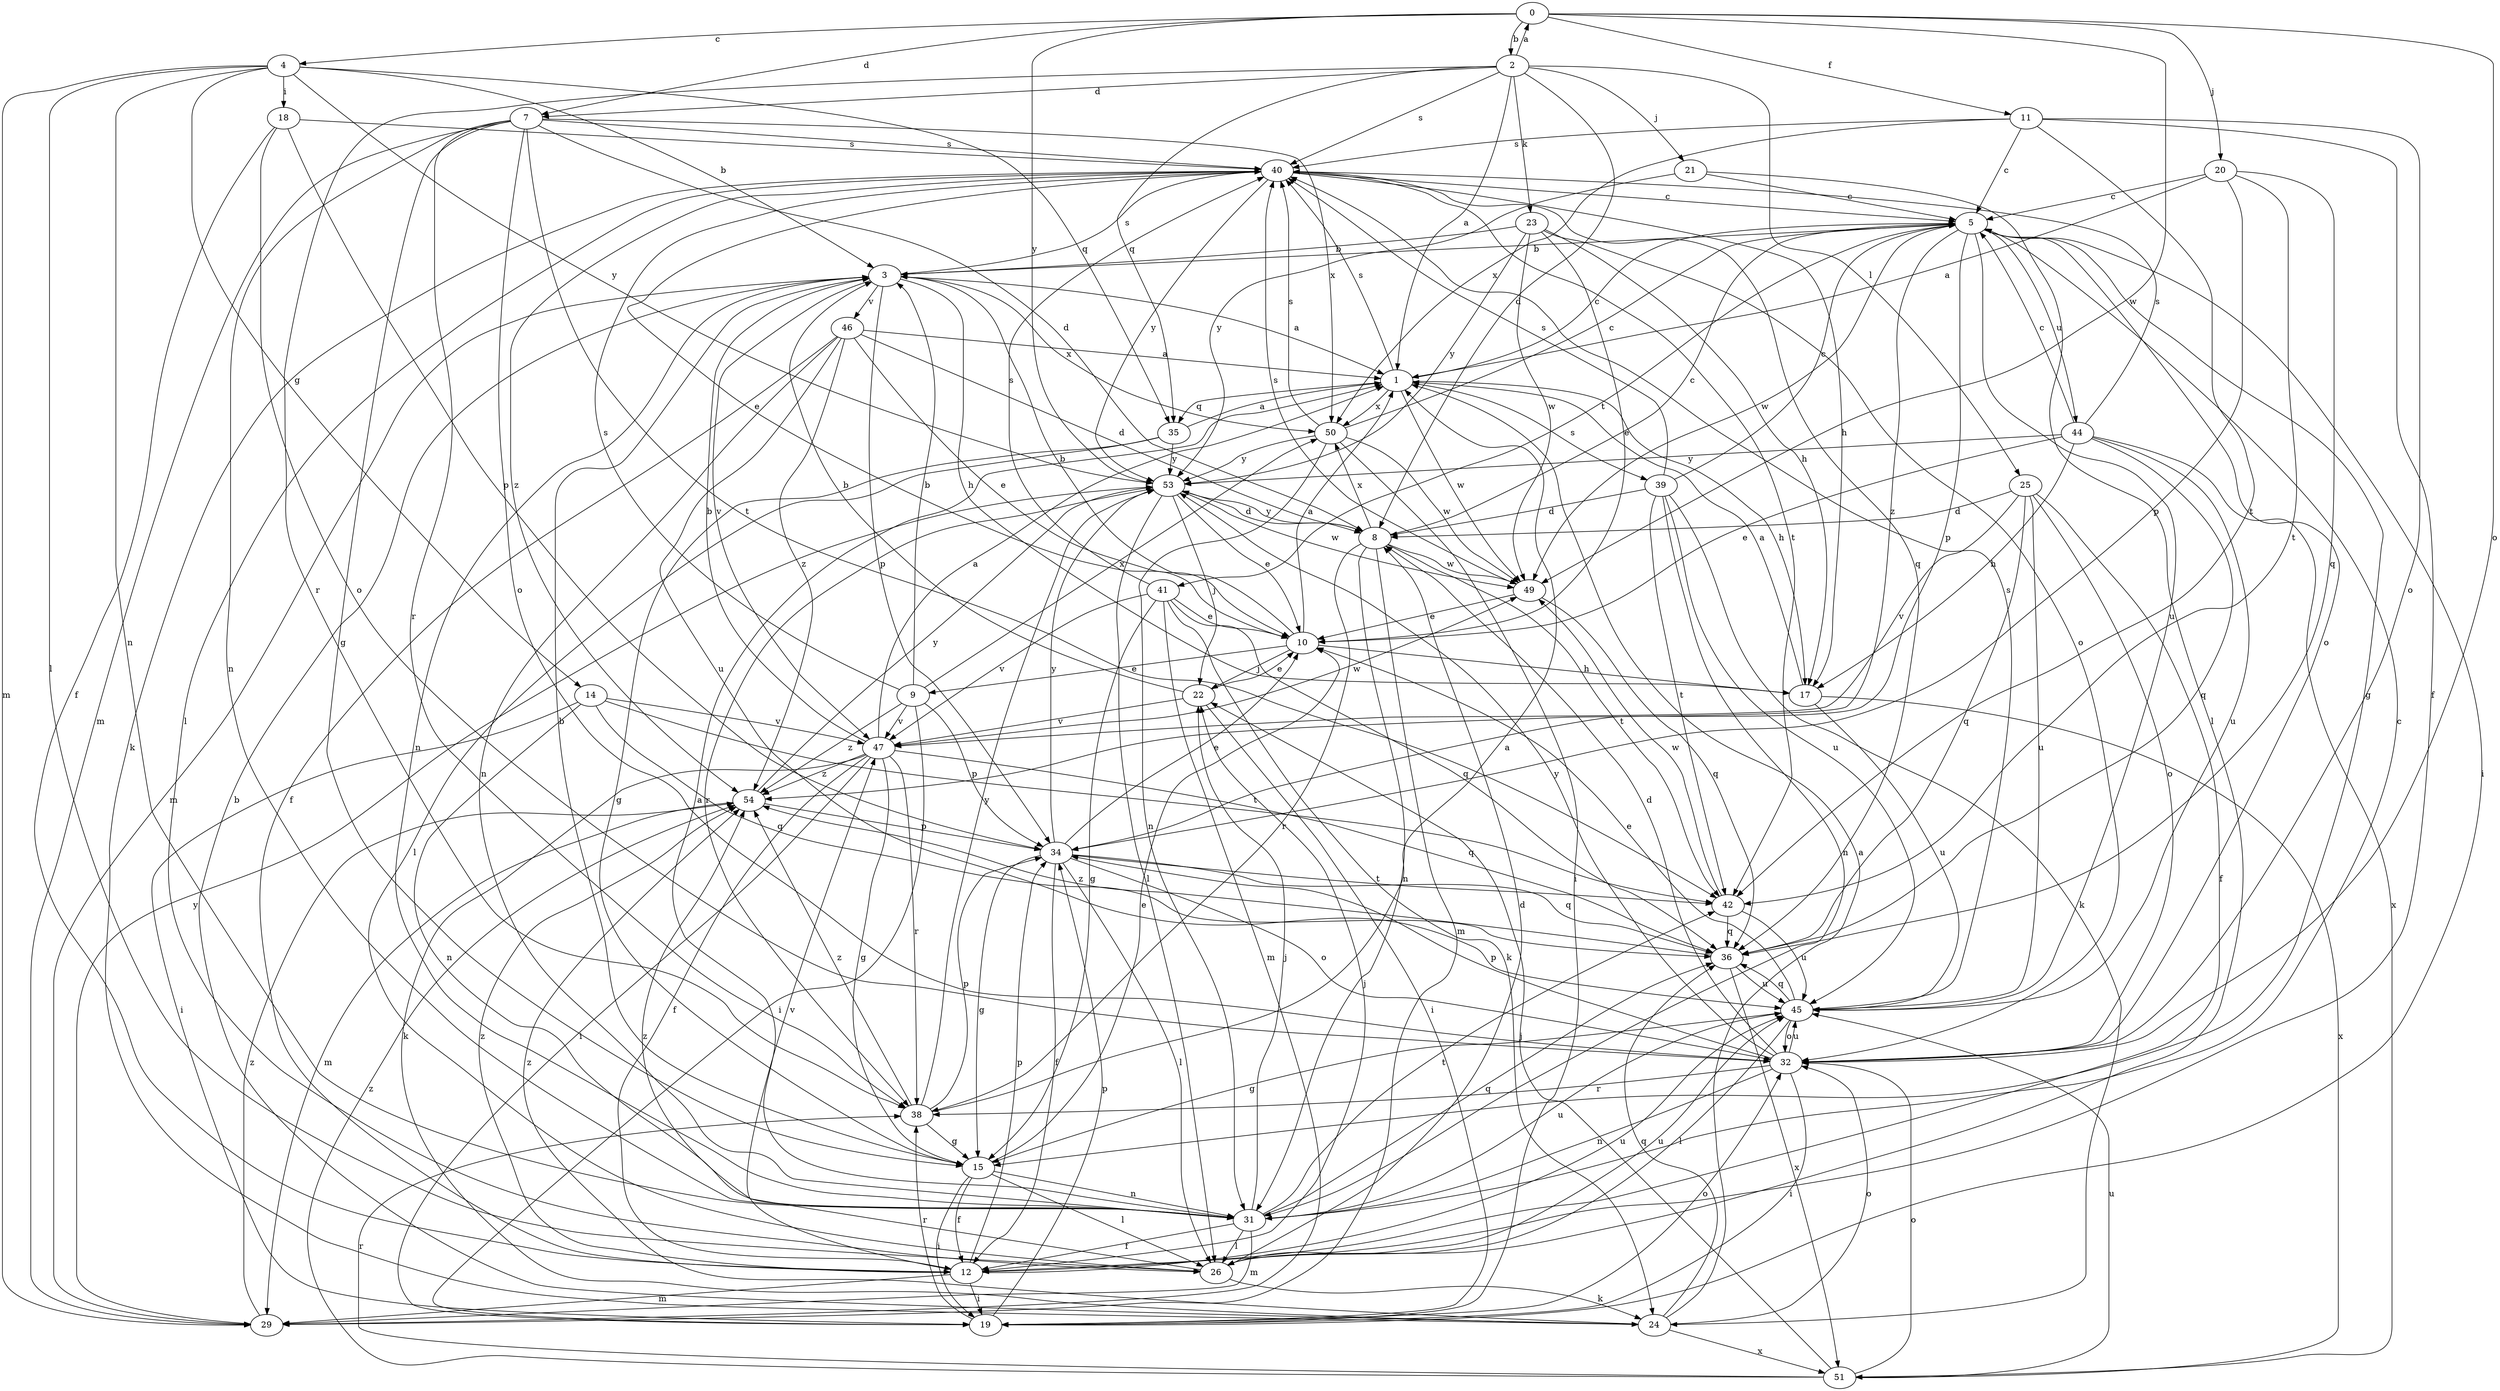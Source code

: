 strict digraph  {
0;
1;
2;
3;
4;
5;
7;
8;
9;
10;
11;
12;
14;
15;
17;
18;
19;
20;
21;
22;
23;
24;
25;
26;
29;
31;
32;
34;
35;
36;
38;
39;
40;
41;
42;
44;
45;
46;
47;
49;
50;
51;
53;
54;
0 -> 2  [label=b];
0 -> 4  [label=c];
0 -> 7  [label=d];
0 -> 11  [label=f];
0 -> 20  [label=j];
0 -> 32  [label=o];
0 -> 49  [label=w];
0 -> 53  [label=y];
1 -> 5  [label=c];
1 -> 17  [label=h];
1 -> 35  [label=q];
1 -> 39  [label=s];
1 -> 40  [label=s];
1 -> 49  [label=w];
1 -> 50  [label=x];
2 -> 0  [label=a];
2 -> 1  [label=a];
2 -> 7  [label=d];
2 -> 8  [label=d];
2 -> 21  [label=j];
2 -> 23  [label=k];
2 -> 25  [label=l];
2 -> 35  [label=q];
2 -> 38  [label=r];
2 -> 40  [label=s];
3 -> 1  [label=a];
3 -> 17  [label=h];
3 -> 29  [label=m];
3 -> 31  [label=n];
3 -> 34  [label=p];
3 -> 40  [label=s];
3 -> 46  [label=v];
3 -> 47  [label=v];
3 -> 50  [label=x];
4 -> 3  [label=b];
4 -> 14  [label=g];
4 -> 18  [label=i];
4 -> 26  [label=l];
4 -> 29  [label=m];
4 -> 31  [label=n];
4 -> 35  [label=q];
4 -> 53  [label=y];
5 -> 3  [label=b];
5 -> 15  [label=g];
5 -> 19  [label=i];
5 -> 32  [label=o];
5 -> 34  [label=p];
5 -> 41  [label=t];
5 -> 44  [label=u];
5 -> 45  [label=u];
5 -> 49  [label=w];
5 -> 54  [label=z];
7 -> 8  [label=d];
7 -> 15  [label=g];
7 -> 29  [label=m];
7 -> 31  [label=n];
7 -> 32  [label=o];
7 -> 38  [label=r];
7 -> 40  [label=s];
7 -> 42  [label=t];
7 -> 50  [label=x];
8 -> 5  [label=c];
8 -> 29  [label=m];
8 -> 31  [label=n];
8 -> 38  [label=r];
8 -> 42  [label=t];
8 -> 49  [label=w];
8 -> 50  [label=x];
8 -> 53  [label=y];
9 -> 3  [label=b];
9 -> 19  [label=i];
9 -> 34  [label=p];
9 -> 40  [label=s];
9 -> 47  [label=v];
9 -> 50  [label=x];
9 -> 54  [label=z];
10 -> 1  [label=a];
10 -> 3  [label=b];
10 -> 9  [label=e];
10 -> 17  [label=h];
10 -> 22  [label=j];
11 -> 5  [label=c];
11 -> 12  [label=f];
11 -> 32  [label=o];
11 -> 40  [label=s];
11 -> 42  [label=t];
11 -> 50  [label=x];
12 -> 19  [label=i];
12 -> 22  [label=j];
12 -> 29  [label=m];
12 -> 34  [label=p];
12 -> 45  [label=u];
12 -> 47  [label=v];
12 -> 54  [label=z];
14 -> 19  [label=i];
14 -> 31  [label=n];
14 -> 36  [label=q];
14 -> 42  [label=t];
14 -> 47  [label=v];
15 -> 3  [label=b];
15 -> 10  [label=e];
15 -> 12  [label=f];
15 -> 19  [label=i];
15 -> 26  [label=l];
15 -> 31  [label=n];
17 -> 1  [label=a];
17 -> 45  [label=u];
17 -> 51  [label=x];
18 -> 12  [label=f];
18 -> 32  [label=o];
18 -> 34  [label=p];
18 -> 40  [label=s];
19 -> 32  [label=o];
19 -> 34  [label=p];
19 -> 38  [label=r];
20 -> 1  [label=a];
20 -> 5  [label=c];
20 -> 34  [label=p];
20 -> 36  [label=q];
20 -> 42  [label=t];
21 -> 5  [label=c];
21 -> 26  [label=l];
21 -> 53  [label=y];
22 -> 3  [label=b];
22 -> 10  [label=e];
22 -> 19  [label=i];
22 -> 47  [label=v];
23 -> 3  [label=b];
23 -> 10  [label=e];
23 -> 17  [label=h];
23 -> 32  [label=o];
23 -> 49  [label=w];
23 -> 53  [label=y];
24 -> 1  [label=a];
24 -> 3  [label=b];
24 -> 32  [label=o];
24 -> 36  [label=q];
24 -> 51  [label=x];
24 -> 54  [label=z];
25 -> 8  [label=d];
25 -> 12  [label=f];
25 -> 32  [label=o];
25 -> 36  [label=q];
25 -> 45  [label=u];
25 -> 47  [label=v];
26 -> 8  [label=d];
26 -> 24  [label=k];
26 -> 45  [label=u];
26 -> 54  [label=z];
29 -> 53  [label=y];
29 -> 54  [label=z];
31 -> 1  [label=a];
31 -> 5  [label=c];
31 -> 12  [label=f];
31 -> 22  [label=j];
31 -> 26  [label=l];
31 -> 29  [label=m];
31 -> 36  [label=q];
31 -> 42  [label=t];
31 -> 45  [label=u];
32 -> 8  [label=d];
32 -> 19  [label=i];
32 -> 31  [label=n];
32 -> 34  [label=p];
32 -> 38  [label=r];
32 -> 45  [label=u];
32 -> 53  [label=y];
34 -> 10  [label=e];
34 -> 12  [label=f];
34 -> 15  [label=g];
34 -> 26  [label=l];
34 -> 32  [label=o];
34 -> 36  [label=q];
34 -> 42  [label=t];
34 -> 53  [label=y];
35 -> 1  [label=a];
35 -> 15  [label=g];
35 -> 26  [label=l];
35 -> 53  [label=y];
36 -> 45  [label=u];
36 -> 51  [label=x];
36 -> 54  [label=z];
38 -> 1  [label=a];
38 -> 15  [label=g];
38 -> 34  [label=p];
38 -> 53  [label=y];
38 -> 54  [label=z];
39 -> 5  [label=c];
39 -> 8  [label=d];
39 -> 24  [label=k];
39 -> 31  [label=n];
39 -> 40  [label=s];
39 -> 42  [label=t];
39 -> 45  [label=u];
40 -> 5  [label=c];
40 -> 10  [label=e];
40 -> 17  [label=h];
40 -> 24  [label=k];
40 -> 26  [label=l];
40 -> 36  [label=q];
40 -> 42  [label=t];
40 -> 53  [label=y];
40 -> 54  [label=z];
41 -> 10  [label=e];
41 -> 15  [label=g];
41 -> 24  [label=k];
41 -> 29  [label=m];
41 -> 36  [label=q];
41 -> 40  [label=s];
41 -> 47  [label=v];
42 -> 36  [label=q];
42 -> 45  [label=u];
42 -> 49  [label=w];
44 -> 5  [label=c];
44 -> 10  [label=e];
44 -> 17  [label=h];
44 -> 36  [label=q];
44 -> 40  [label=s];
44 -> 45  [label=u];
44 -> 51  [label=x];
44 -> 53  [label=y];
45 -> 10  [label=e];
45 -> 15  [label=g];
45 -> 26  [label=l];
45 -> 32  [label=o];
45 -> 36  [label=q];
45 -> 40  [label=s];
46 -> 1  [label=a];
46 -> 8  [label=d];
46 -> 10  [label=e];
46 -> 12  [label=f];
46 -> 31  [label=n];
46 -> 45  [label=u];
46 -> 54  [label=z];
47 -> 1  [label=a];
47 -> 3  [label=b];
47 -> 12  [label=f];
47 -> 15  [label=g];
47 -> 19  [label=i];
47 -> 24  [label=k];
47 -> 36  [label=q];
47 -> 38  [label=r];
47 -> 49  [label=w];
47 -> 54  [label=z];
49 -> 10  [label=e];
49 -> 36  [label=q];
49 -> 40  [label=s];
50 -> 5  [label=c];
50 -> 19  [label=i];
50 -> 31  [label=n];
50 -> 40  [label=s];
50 -> 49  [label=w];
50 -> 53  [label=y];
51 -> 22  [label=j];
51 -> 32  [label=o];
51 -> 38  [label=r];
51 -> 45  [label=u];
51 -> 54  [label=z];
53 -> 8  [label=d];
53 -> 10  [label=e];
53 -> 22  [label=j];
53 -> 26  [label=l];
53 -> 38  [label=r];
53 -> 49  [label=w];
54 -> 29  [label=m];
54 -> 34  [label=p];
54 -> 53  [label=y];
}
